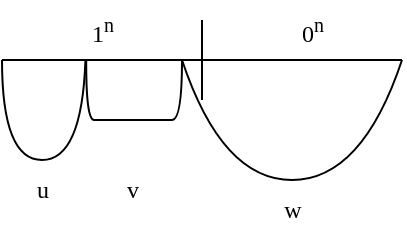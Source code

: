 <mxfile version="20.3.0" type="device"><diagram id="qphcKQMMPKLJC-RKEt_U" name="Pagina-1"><mxGraphModel dx="220" dy="412" grid="1" gridSize="10" guides="1" tooltips="1" connect="1" arrows="1" fold="1" page="1" pageScale="1" pageWidth="1169" pageHeight="827" math="0" shadow="0"><root><mxCell id="0"/><mxCell id="1" parent="0"/><mxCell id="wrJphQez3rLltb_LPAyg-1" value="" style="endArrow=none;html=1;rounded=0;" edge="1" parent="1"><mxGeometry width="50" height="50" relative="1" as="geometry"><mxPoint x="480" y="440" as="sourcePoint"/><mxPoint x="680" y="440" as="targetPoint"/></mxGeometry></mxCell><mxCell id="wrJphQez3rLltb_LPAyg-2" value="" style="endArrow=none;html=1;rounded=0;" edge="1" parent="1"><mxGeometry width="50" height="50" relative="1" as="geometry"><mxPoint x="580" y="460" as="sourcePoint"/><mxPoint x="580" y="420" as="targetPoint"/></mxGeometry></mxCell><mxCell id="wrJphQez3rLltb_LPAyg-3" value="&lt;font face=&quot;Times New Roman&quot;&gt;1&lt;sup&gt;n&lt;/sup&gt;&lt;/font&gt;" style="text;html=1;align=center;verticalAlign=middle;resizable=0;points=[];autosize=1;strokeColor=none;fillColor=none;" vertex="1" parent="1"><mxGeometry x="515" y="410" width="30" height="30" as="geometry"/></mxCell><mxCell id="wrJphQez3rLltb_LPAyg-4" value="&lt;font face=&quot;Times New Roman&quot;&gt;0&lt;sup&gt;n&lt;/sup&gt;&lt;/font&gt;" style="text;html=1;align=center;verticalAlign=middle;resizable=0;points=[];autosize=1;strokeColor=none;fillColor=none;" vertex="1" parent="1"><mxGeometry x="620" y="410" width="30" height="30" as="geometry"/></mxCell><mxCell id="wrJphQez3rLltb_LPAyg-5" value="" style="curved=1;endArrow=none;html=1;rounded=0;fontFamily=Times New Roman;entryX=0.224;entryY=1;entryDx=0;entryDy=0;entryPerimeter=0;endFill=0;" edge="1" parent="1" target="wrJphQez3rLltb_LPAyg-3"><mxGeometry width="50" height="50" relative="1" as="geometry"><mxPoint x="480" y="440" as="sourcePoint"/><mxPoint x="530" y="450" as="targetPoint"/><Array as="points"><mxPoint x="480" y="490"/><mxPoint x="520" y="490"/></Array></mxGeometry></mxCell><mxCell id="wrJphQez3rLltb_LPAyg-6" value="" style="curved=1;endArrow=none;html=1;rounded=0;fontFamily=Times New Roman;exitX=0.237;exitY=0.995;exitDx=0;exitDy=0;exitPerimeter=0;endFill=0;" edge="1" parent="1" source="wrJphQez3rLltb_LPAyg-3"><mxGeometry width="50" height="50" relative="1" as="geometry"><mxPoint x="520" y="440" as="sourcePoint"/><mxPoint x="570" y="440" as="targetPoint"/><Array as="points"><mxPoint x="522" y="470"/><mxPoint x="530" y="470"/><mxPoint x="560" y="470"/><mxPoint x="570" y="470"/></Array></mxGeometry></mxCell><mxCell id="wrJphQez3rLltb_LPAyg-7" value="" style="curved=1;endArrow=none;html=1;rounded=0;fontFamily=Times New Roman;endFill=0;" edge="1" parent="1"><mxGeometry width="50" height="50" relative="1" as="geometry"><mxPoint x="570" y="440" as="sourcePoint"/><mxPoint x="680" y="440" as="targetPoint"/><Array as="points"><mxPoint x="590" y="500"/><mxPoint x="660" y="500"/></Array></mxGeometry></mxCell><mxCell id="wrJphQez3rLltb_LPAyg-8" value="u" style="text;html=1;align=center;verticalAlign=middle;resizable=0;points=[];autosize=1;strokeColor=none;fillColor=none;fontFamily=Times New Roman;" vertex="1" parent="1"><mxGeometry x="485" y="490" width="30" height="30" as="geometry"/></mxCell><mxCell id="wrJphQez3rLltb_LPAyg-10" value="v&lt;span style=&quot;color: rgba(0, 0, 0, 0); font-family: monospace; font-size: 0px; text-align: start;&quot;&gt;%3CmxGraphModel%3E%3Croot%3E%3CmxCell%20id%3D%220%22%2F%3E%3CmxCell%20id%3D%221%22%20parent%3D%220%22%2F%3E%3CmxCell%20id%3D%222%22%20value%3D%22u%22%20style%3D%22text%3Bhtml%3D1%3Balign%3Dcenter%3BverticalAlign%3Dmiddle%3Bresizable%3D0%3Bpoints%3D%5B%5D%3Bautosize%3D1%3BstrokeColor%3Dnone%3BfillColor%3Dnone%3BfontFamily%3DTimes%20New%20Roman%3B%22%20vertex%3D%221%22%20parent%3D%221%22%3E%3CmxGeometry%20x%3D%22485%22%20y%3D%22490%22%20width%3D%2230%22%20height%3D%2230%22%20as%3D%22geometry%22%2F%3E%3C%2FmxCell%3E%3C%2Froot%3E%3C%2FmxGraphModel%3E&lt;/span&gt;" style="text;html=1;align=center;verticalAlign=middle;resizable=0;points=[];autosize=1;strokeColor=none;fillColor=none;fontFamily=Times New Roman;" vertex="1" parent="1"><mxGeometry x="530" y="490" width="30" height="30" as="geometry"/></mxCell><mxCell id="wrJphQez3rLltb_LPAyg-11" value="w" style="text;html=1;align=center;verticalAlign=middle;resizable=0;points=[];autosize=1;strokeColor=none;fillColor=none;fontFamily=Times New Roman;" vertex="1" parent="1"><mxGeometry x="610" y="500" width="30" height="30" as="geometry"/></mxCell></root></mxGraphModel></diagram></mxfile>